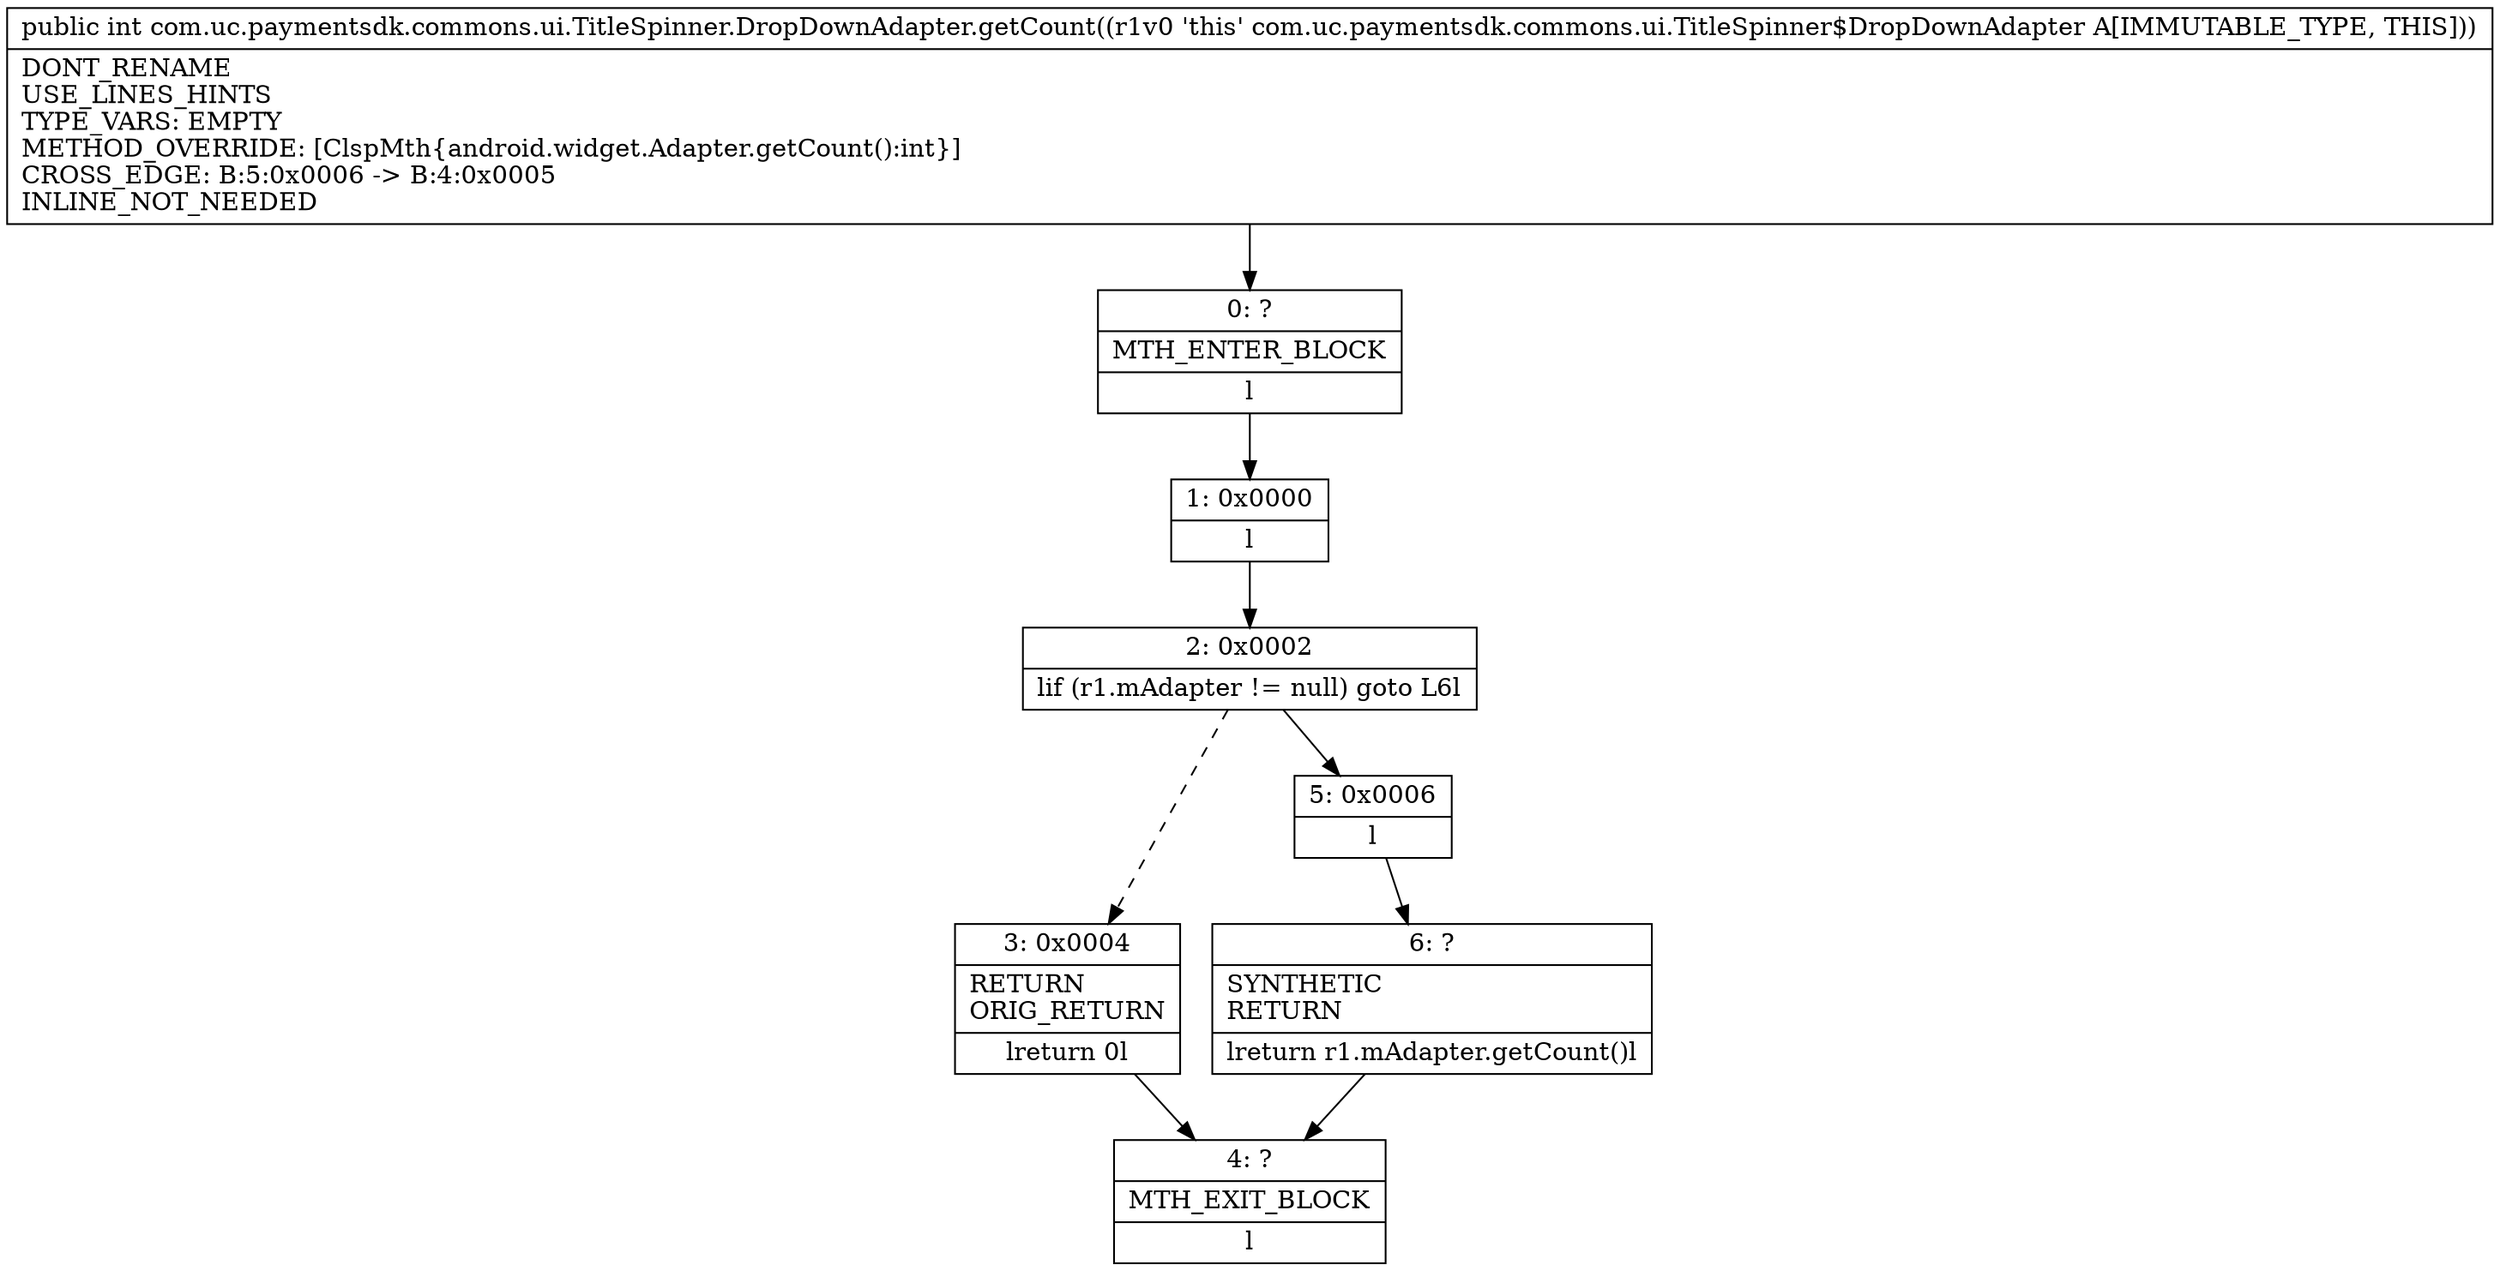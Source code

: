digraph "CFG forcom.uc.paymentsdk.commons.ui.TitleSpinner.DropDownAdapter.getCount()I" {
Node_0 [shape=record,label="{0\:\ ?|MTH_ENTER_BLOCK\l|l}"];
Node_1 [shape=record,label="{1\:\ 0x0000|l}"];
Node_2 [shape=record,label="{2\:\ 0x0002|lif (r1.mAdapter != null) goto L6l}"];
Node_3 [shape=record,label="{3\:\ 0x0004|RETURN\lORIG_RETURN\l|lreturn 0l}"];
Node_4 [shape=record,label="{4\:\ ?|MTH_EXIT_BLOCK\l|l}"];
Node_5 [shape=record,label="{5\:\ 0x0006|l}"];
Node_6 [shape=record,label="{6\:\ ?|SYNTHETIC\lRETURN\l|lreturn r1.mAdapter.getCount()l}"];
MethodNode[shape=record,label="{public int com.uc.paymentsdk.commons.ui.TitleSpinner.DropDownAdapter.getCount((r1v0 'this' com.uc.paymentsdk.commons.ui.TitleSpinner$DropDownAdapter A[IMMUTABLE_TYPE, THIS]))  | DONT_RENAME\lUSE_LINES_HINTS\lTYPE_VARS: EMPTY\lMETHOD_OVERRIDE: [ClspMth\{android.widget.Adapter.getCount():int\}]\lCROSS_EDGE: B:5:0x0006 \-\> B:4:0x0005\lINLINE_NOT_NEEDED\l}"];
MethodNode -> Node_0;
Node_0 -> Node_1;
Node_1 -> Node_2;
Node_2 -> Node_3[style=dashed];
Node_2 -> Node_5;
Node_3 -> Node_4;
Node_5 -> Node_6;
Node_6 -> Node_4;
}

